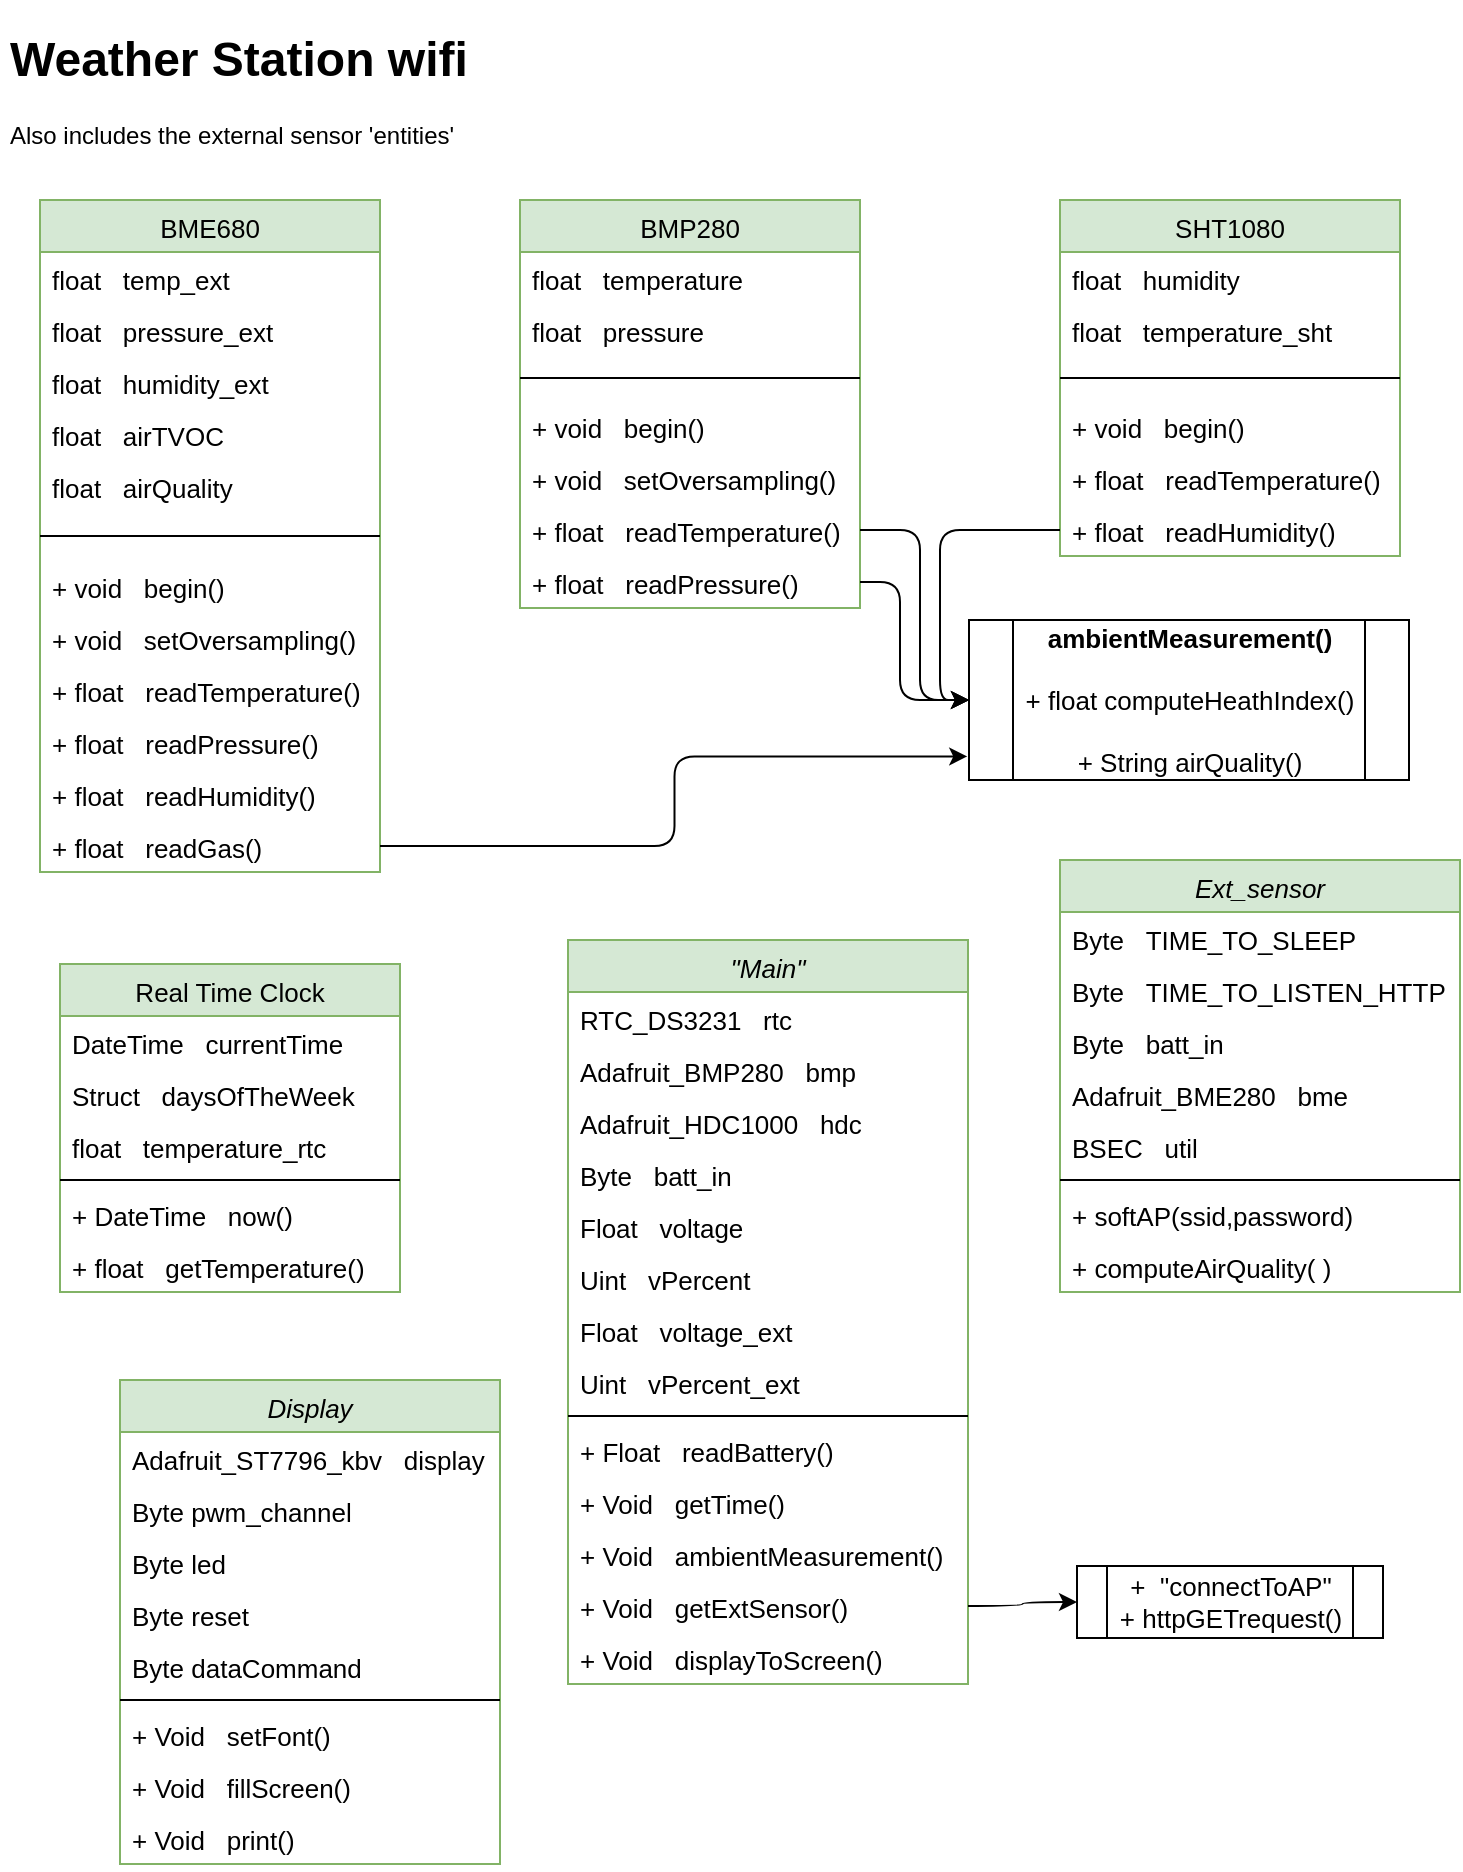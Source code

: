 <mxfile version="12.2.4" pages="1"><diagram id="C5RBs43oDa-KdzZeNtuy" name="Page-1"><mxGraphModel dx="1082" dy="744" grid="1" gridSize="10" guides="1" tooltips="1" connect="1" arrows="1" fold="1" page="1" pageScale="1" pageWidth="827" pageHeight="1169" math="0" shadow="0"><root><mxCell id="WIyWlLk6GJQsqaUBKTNV-0"/><mxCell id="WIyWlLk6GJQsqaUBKTNV-1" parent="WIyWlLk6GJQsqaUBKTNV-0"/><mxCell id="zkfFHV4jXpPFQw0GAbJ--0" value="Display" style="swimlane;fontStyle=2;align=center;verticalAlign=top;childLayout=stackLayout;horizontal=1;startSize=26;horizontalStack=0;resizeParent=1;resizeLast=0;collapsible=1;marginBottom=0;rounded=0;shadow=0;strokeWidth=1;fillColor=#d5e8d4;strokeColor=#82b366;fontSize=13;" parent="WIyWlLk6GJQsqaUBKTNV-1" vertex="1"><mxGeometry x="70" y="690" width="190" height="242" as="geometry"><mxRectangle x="60" y="60" width="160" height="26" as="alternateBounds"/></mxGeometry></mxCell><mxCell id="32" value="Adafruit_ST7796_kbv   display" style="text;align=left;verticalAlign=top;spacingLeft=4;spacingRight=4;overflow=hidden;rotatable=0;points=[[0,0.5],[1,0.5]];portConstraint=eastwest;rounded=0;shadow=0;html=0;fontSize=13;" parent="zkfFHV4jXpPFQw0GAbJ--0" vertex="1"><mxGeometry y="26" width="190" height="26" as="geometry"/></mxCell><mxCell id="28" value="Byte pwm_channel" style="text;align=left;verticalAlign=top;spacingLeft=4;spacingRight=4;overflow=hidden;rotatable=0;points=[[0,0.5],[1,0.5]];portConstraint=eastwest;rounded=0;shadow=0;html=0;fontSize=13;" parent="zkfFHV4jXpPFQw0GAbJ--0" vertex="1"><mxGeometry y="52" width="190" height="26" as="geometry"/></mxCell><mxCell id="29" value="Byte led" style="text;align=left;verticalAlign=top;spacingLeft=4;spacingRight=4;overflow=hidden;rotatable=0;points=[[0,0.5],[1,0.5]];portConstraint=eastwest;rounded=0;shadow=0;html=0;fontSize=13;" parent="zkfFHV4jXpPFQw0GAbJ--0" vertex="1"><mxGeometry y="78" width="190" height="26" as="geometry"/></mxCell><mxCell id="30" value="Byte reset" style="text;align=left;verticalAlign=top;spacingLeft=4;spacingRight=4;overflow=hidden;rotatable=0;points=[[0,0.5],[1,0.5]];portConstraint=eastwest;rounded=0;shadow=0;html=0;fontSize=13;" parent="zkfFHV4jXpPFQw0GAbJ--0" vertex="1"><mxGeometry y="104" width="190" height="26" as="geometry"/></mxCell><mxCell id="31" value="Byte dataCommand" style="text;align=left;verticalAlign=top;spacingLeft=4;spacingRight=4;overflow=hidden;rotatable=0;points=[[0,0.5],[1,0.5]];portConstraint=eastwest;rounded=0;shadow=0;html=0;fontSize=13;" parent="zkfFHV4jXpPFQw0GAbJ--0" vertex="1"><mxGeometry y="130" width="190" height="26" as="geometry"/></mxCell><mxCell id="zkfFHV4jXpPFQw0GAbJ--4" value="" style="line;html=1;strokeWidth=1;align=left;verticalAlign=middle;spacingTop=-1;spacingLeft=3;spacingRight=3;rotatable=0;labelPosition=right;points=[];portConstraint=eastwest;fontSize=13;" parent="zkfFHV4jXpPFQw0GAbJ--0" vertex="1"><mxGeometry y="156" width="190" height="8" as="geometry"/></mxCell><mxCell id="34" value="+ Void   setFont()" style="text;align=left;verticalAlign=top;spacingLeft=4;spacingRight=4;overflow=hidden;rotatable=0;points=[[0,0.5],[1,0.5]];portConstraint=eastwest;fontSize=13;" parent="zkfFHV4jXpPFQw0GAbJ--0" vertex="1"><mxGeometry y="164" width="190" height="26" as="geometry"/></mxCell><mxCell id="35" value="+ Void   fillScreen()" style="text;align=left;verticalAlign=top;spacingLeft=4;spacingRight=4;overflow=hidden;rotatable=0;points=[[0,0.5],[1,0.5]];portConstraint=eastwest;fontSize=13;" parent="zkfFHV4jXpPFQw0GAbJ--0" vertex="1"><mxGeometry y="190" width="190" height="26" as="geometry"/></mxCell><mxCell id="36" value="+ Void   print()" style="text;align=left;verticalAlign=top;spacingLeft=4;spacingRight=4;overflow=hidden;rotatable=0;points=[[0,0.5],[1,0.5]];portConstraint=eastwest;fontSize=13;" parent="zkfFHV4jXpPFQw0GAbJ--0" vertex="1"><mxGeometry y="216" width="190" height="26" as="geometry"/></mxCell><mxCell id="zkfFHV4jXpPFQw0GAbJ--6" value="BME680" style="swimlane;fontStyle=0;align=center;verticalAlign=top;childLayout=stackLayout;horizontal=1;startSize=26;horizontalStack=0;resizeParent=1;resizeLast=0;collapsible=1;marginBottom=0;rounded=0;shadow=0;strokeWidth=1;fillColor=#d5e8d4;strokeColor=#82b366;fontSize=13;" parent="WIyWlLk6GJQsqaUBKTNV-1" vertex="1"><mxGeometry x="30" y="100" width="170" height="336" as="geometry"><mxRectangle x="130" y="380" width="160" height="26" as="alternateBounds"/></mxGeometry></mxCell><mxCell id="zkfFHV4jXpPFQw0GAbJ--7" value="float   temp_ext" style="text;align=left;verticalAlign=top;spacingLeft=4;spacingRight=4;overflow=hidden;rotatable=0;points=[[0,0.5],[1,0.5]];portConstraint=eastwest;fontSize=13;" parent="zkfFHV4jXpPFQw0GAbJ--6" vertex="1"><mxGeometry y="26" width="170" height="26" as="geometry"/></mxCell><mxCell id="zkfFHV4jXpPFQw0GAbJ--8" value="float   pressure_ext" style="text;align=left;verticalAlign=top;spacingLeft=4;spacingRight=4;overflow=hidden;rotatable=0;points=[[0,0.5],[1,0.5]];portConstraint=eastwest;rounded=0;shadow=0;html=0;fontSize=13;" parent="zkfFHV4jXpPFQw0GAbJ--6" vertex="1"><mxGeometry y="52" width="170" height="26" as="geometry"/></mxCell><mxCell id="Sr494tiRLspC6Nv-mG3k-3" value="float   humidity_ext" style="text;align=left;verticalAlign=top;spacingLeft=4;spacingRight=4;overflow=hidden;rotatable=0;points=[[0,0.5],[1,0.5]];portConstraint=eastwest;rounded=0;shadow=0;html=0;fontSize=13;" parent="zkfFHV4jXpPFQw0GAbJ--6" vertex="1"><mxGeometry y="78" width="170" height="26" as="geometry"/></mxCell><mxCell id="Sr494tiRLspC6Nv-mG3k-1" value="float   airTVOC" style="text;align=left;verticalAlign=top;spacingLeft=4;spacingRight=4;overflow=hidden;rotatable=0;points=[[0,0.5],[1,0.5]];portConstraint=eastwest;fontSize=13;" parent="zkfFHV4jXpPFQw0GAbJ--6" vertex="1"><mxGeometry y="104" width="170" height="26" as="geometry"/></mxCell><mxCell id="Sr494tiRLspC6Nv-mG3k-2" value="float   airQuality" style="text;align=left;verticalAlign=top;spacingLeft=4;spacingRight=4;overflow=hidden;rotatable=0;points=[[0,0.5],[1,0.5]];portConstraint=eastwest;rounded=0;shadow=0;html=0;fontSize=13;" parent="zkfFHV4jXpPFQw0GAbJ--6" vertex="1"><mxGeometry y="130" width="170" height="26" as="geometry"/></mxCell><mxCell id="zkfFHV4jXpPFQw0GAbJ--9" value="" style="line;html=1;strokeWidth=1;align=left;verticalAlign=middle;spacingTop=-1;spacingLeft=3;spacingRight=3;rotatable=0;labelPosition=right;points=[];portConstraint=eastwest;fontSize=13;" parent="zkfFHV4jXpPFQw0GAbJ--6" vertex="1"><mxGeometry y="156" width="170" height="24" as="geometry"/></mxCell><mxCell id="Sr494tiRLspC6Nv-mG3k-6" value="+ void   begin()" style="text;align=left;verticalAlign=top;spacingLeft=4;spacingRight=4;overflow=hidden;rotatable=0;points=[[0,0.5],[1,0.5]];portConstraint=eastwest;fontSize=13;" parent="zkfFHV4jXpPFQw0GAbJ--6" vertex="1"><mxGeometry y="180" width="170" height="26" as="geometry"/></mxCell><mxCell id="Sr494tiRLspC6Nv-mG3k-9" value="+ void   setOversampling()" style="text;align=left;verticalAlign=top;spacingLeft=4;spacingRight=4;overflow=hidden;rotatable=0;points=[[0,0.5],[1,0.5]];portConstraint=eastwest;fontSize=13;" parent="zkfFHV4jXpPFQw0GAbJ--6" vertex="1"><mxGeometry y="206" width="170" height="26" as="geometry"/></mxCell><mxCell id="zkfFHV4jXpPFQw0GAbJ--11" value="+ float   readTemperature()" style="text;align=left;verticalAlign=top;spacingLeft=4;spacingRight=4;overflow=hidden;rotatable=0;points=[[0,0.5],[1,0.5]];portConstraint=eastwest;fontSize=13;" parent="zkfFHV4jXpPFQw0GAbJ--6" vertex="1"><mxGeometry y="232" width="170" height="26" as="geometry"/></mxCell><mxCell id="Sr494tiRLspC6Nv-mG3k-7" value="+ float   readPressure()" style="text;align=left;verticalAlign=top;spacingLeft=4;spacingRight=4;overflow=hidden;rotatable=0;points=[[0,0.5],[1,0.5]];portConstraint=eastwest;fontSize=13;" parent="zkfFHV4jXpPFQw0GAbJ--6" vertex="1"><mxGeometry y="258" width="170" height="26" as="geometry"/></mxCell><mxCell id="Sr494tiRLspC6Nv-mG3k-5" value="+ float   readHumidity()" style="text;align=left;verticalAlign=top;spacingLeft=4;spacingRight=4;overflow=hidden;rotatable=0;points=[[0,0.5],[1,0.5]];portConstraint=eastwest;fontSize=13;" parent="zkfFHV4jXpPFQw0GAbJ--6" vertex="1"><mxGeometry y="284" width="170" height="26" as="geometry"/></mxCell><mxCell id="Sr494tiRLspC6Nv-mG3k-8" value="+ float   readGas()" style="text;align=left;verticalAlign=top;spacingLeft=4;spacingRight=4;overflow=hidden;rotatable=0;points=[[0,0.5],[1,0.5]];portConstraint=eastwest;fontSize=13;" parent="zkfFHV4jXpPFQw0GAbJ--6" vertex="1"><mxGeometry y="310" width="170" height="26" as="geometry"/></mxCell><mxCell id="zkfFHV4jXpPFQw0GAbJ--13" value="BMP280" style="swimlane;fontStyle=0;align=center;verticalAlign=top;childLayout=stackLayout;horizontal=1;startSize=26;horizontalStack=0;resizeParent=1;resizeLast=0;collapsible=1;marginBottom=0;rounded=0;shadow=0;strokeWidth=1;fillColor=#d5e8d4;strokeColor=#82b366;fontSize=13;" parent="WIyWlLk6GJQsqaUBKTNV-1" vertex="1"><mxGeometry x="270" y="100" width="170" height="204" as="geometry"><mxRectangle x="340" y="380" width="170" height="26" as="alternateBounds"/></mxGeometry></mxCell><mxCell id="Sr494tiRLspC6Nv-mG3k-14" value="float   temperature" style="text;align=left;verticalAlign=top;spacingLeft=4;spacingRight=4;overflow=hidden;rotatable=0;points=[[0,0.5],[1,0.5]];portConstraint=eastwest;fontSize=13;" parent="zkfFHV4jXpPFQw0GAbJ--13" vertex="1"><mxGeometry y="26" width="170" height="26" as="geometry"/></mxCell><mxCell id="Sr494tiRLspC6Nv-mG3k-15" value="float   pressure" style="text;align=left;verticalAlign=top;spacingLeft=4;spacingRight=4;overflow=hidden;rotatable=0;points=[[0,0.5],[1,0.5]];portConstraint=eastwest;rounded=0;shadow=0;html=0;fontSize=13;" parent="zkfFHV4jXpPFQw0GAbJ--13" vertex="1"><mxGeometry y="52" width="170" height="26" as="geometry"/></mxCell><mxCell id="zkfFHV4jXpPFQw0GAbJ--15" value="" style="line;html=1;strokeWidth=1;align=left;verticalAlign=middle;spacingTop=-1;spacingLeft=3;spacingRight=3;rotatable=0;labelPosition=right;points=[];portConstraint=eastwest;fontSize=13;" parent="zkfFHV4jXpPFQw0GAbJ--13" vertex="1"><mxGeometry y="78" width="170" height="22" as="geometry"/></mxCell><mxCell id="Sr494tiRLspC6Nv-mG3k-19" value="+ void   begin()" style="text;align=left;verticalAlign=top;spacingLeft=4;spacingRight=4;overflow=hidden;rotatable=0;points=[[0,0.5],[1,0.5]];portConstraint=eastwest;fontSize=13;" parent="zkfFHV4jXpPFQw0GAbJ--13" vertex="1"><mxGeometry y="100" width="170" height="26" as="geometry"/></mxCell><mxCell id="Sr494tiRLspC6Nv-mG3k-21" value="+ void   setOversampling()" style="text;align=left;verticalAlign=top;spacingLeft=4;spacingRight=4;overflow=hidden;rotatable=0;points=[[0,0.5],[1,0.5]];portConstraint=eastwest;fontSize=13;" parent="zkfFHV4jXpPFQw0GAbJ--13" vertex="1"><mxGeometry y="126" width="170" height="26" as="geometry"/></mxCell><mxCell id="Sr494tiRLspC6Nv-mG3k-22" value="+ float   readTemperature()" style="text;align=left;verticalAlign=top;spacingLeft=4;spacingRight=4;overflow=hidden;rotatable=0;points=[[0,0.5],[1,0.5]];portConstraint=eastwest;fontSize=13;" parent="zkfFHV4jXpPFQw0GAbJ--13" vertex="1"><mxGeometry y="152" width="170" height="26" as="geometry"/></mxCell><mxCell id="Sr494tiRLspC6Nv-mG3k-23" value="+ float   readPressure()" style="text;align=left;verticalAlign=top;spacingLeft=4;spacingRight=4;overflow=hidden;rotatable=0;points=[[0,0.5],[1,0.5]];portConstraint=eastwest;fontSize=13;" parent="zkfFHV4jXpPFQw0GAbJ--13" vertex="1"><mxGeometry y="178" width="170" height="26" as="geometry"/></mxCell><mxCell id="zkfFHV4jXpPFQw0GAbJ--17" value="Real Time Clock" style="swimlane;fontStyle=0;align=center;verticalAlign=top;childLayout=stackLayout;horizontal=1;startSize=26;horizontalStack=0;resizeParent=1;resizeLast=0;collapsible=1;marginBottom=0;rounded=0;shadow=0;strokeWidth=1;fillColor=#d5e8d4;strokeColor=#82b366;fontSize=13;" parent="WIyWlLk6GJQsqaUBKTNV-1" vertex="1"><mxGeometry x="40" y="482" width="170" height="164" as="geometry"><mxRectangle x="550" y="140" width="160" height="26" as="alternateBounds"/></mxGeometry></mxCell><mxCell id="zkfFHV4jXpPFQw0GAbJ--18" value="DateTime   currentTime" style="text;align=left;verticalAlign=top;spacingLeft=4;spacingRight=4;overflow=hidden;rotatable=0;points=[[0,0.5],[1,0.5]];portConstraint=eastwest;fontSize=13;" parent="zkfFHV4jXpPFQw0GAbJ--17" vertex="1"><mxGeometry y="26" width="170" height="26" as="geometry"/></mxCell><mxCell id="zkfFHV4jXpPFQw0GAbJ--19" value="Struct   daysOfTheWeek" style="text;align=left;verticalAlign=top;spacingLeft=4;spacingRight=4;overflow=hidden;rotatable=0;points=[[0,0.5],[1,0.5]];portConstraint=eastwest;rounded=0;shadow=0;html=0;fontSize=13;" parent="zkfFHV4jXpPFQw0GAbJ--17" vertex="1"><mxGeometry y="52" width="170" height="26" as="geometry"/></mxCell><mxCell id="Sr494tiRLspC6Nv-mG3k-26" value="float   temperature_rtc" style="text;align=left;verticalAlign=top;spacingLeft=4;spacingRight=4;overflow=hidden;rotatable=0;points=[[0,0.5],[1,0.5]];portConstraint=eastwest;fontSize=13;" parent="zkfFHV4jXpPFQw0GAbJ--17" vertex="1"><mxGeometry y="78" width="170" height="26" as="geometry"/></mxCell><mxCell id="zkfFHV4jXpPFQw0GAbJ--23" value="" style="line;html=1;strokeWidth=1;align=left;verticalAlign=middle;spacingTop=-1;spacingLeft=3;spacingRight=3;rotatable=0;labelPosition=right;points=[];portConstraint=eastwest;fontSize=13;" parent="zkfFHV4jXpPFQw0GAbJ--17" vertex="1"><mxGeometry y="104" width="170" height="8" as="geometry"/></mxCell><mxCell id="zkfFHV4jXpPFQw0GAbJ--24" value="+ DateTime   now()" style="text;align=left;verticalAlign=top;spacingLeft=4;spacingRight=4;overflow=hidden;rotatable=0;points=[[0,0.5],[1,0.5]];portConstraint=eastwest;fontSize=13;" parent="zkfFHV4jXpPFQw0GAbJ--17" vertex="1"><mxGeometry y="112" width="170" height="26" as="geometry"/></mxCell><mxCell id="Sr494tiRLspC6Nv-mG3k-4" value="+ float   getTemperature()" style="text;align=left;verticalAlign=top;spacingLeft=4;spacingRight=4;overflow=hidden;rotatable=0;points=[[0,0.5],[1,0.5]];portConstraint=eastwest;fontSize=13;" parent="zkfFHV4jXpPFQw0GAbJ--17" vertex="1"><mxGeometry y="138" width="170" height="26" as="geometry"/></mxCell><mxCell id="Sr494tiRLspC6Nv-mG3k-10" value="SHT1080" style="swimlane;fontStyle=0;align=center;verticalAlign=top;childLayout=stackLayout;horizontal=1;startSize=26;horizontalStack=0;resizeParent=1;resizeLast=0;collapsible=1;marginBottom=0;rounded=0;shadow=0;strokeWidth=1;fillColor=#d5e8d4;strokeColor=#82b366;fontSize=13;" parent="WIyWlLk6GJQsqaUBKTNV-1" vertex="1"><mxGeometry x="540" y="100" width="170" height="178" as="geometry"><mxRectangle x="340" y="380" width="170" height="26" as="alternateBounds"/></mxGeometry></mxCell><mxCell id="Sr494tiRLspC6Nv-mG3k-17" value="float   humidity&#10;" style="text;align=left;verticalAlign=top;spacingLeft=4;spacingRight=4;overflow=hidden;rotatable=0;points=[[0,0.5],[1,0.5]];portConstraint=eastwest;rounded=0;shadow=0;html=0;fontSize=13;" parent="Sr494tiRLspC6Nv-mG3k-10" vertex="1"><mxGeometry y="26" width="170" height="26" as="geometry"/></mxCell><mxCell id="Sr494tiRLspC6Nv-mG3k-16" value="float   temperature_sht" style="text;align=left;verticalAlign=top;spacingLeft=4;spacingRight=4;overflow=hidden;rotatable=0;points=[[0,0.5],[1,0.5]];portConstraint=eastwest;fontSize=13;" parent="Sr494tiRLspC6Nv-mG3k-10" vertex="1"><mxGeometry y="52" width="170" height="26" as="geometry"/></mxCell><mxCell id="Sr494tiRLspC6Nv-mG3k-12" value="" style="line;html=1;strokeWidth=1;align=left;verticalAlign=middle;spacingTop=-1;spacingLeft=3;spacingRight=3;rotatable=0;labelPosition=right;points=[];portConstraint=eastwest;fontSize=13;" parent="Sr494tiRLspC6Nv-mG3k-10" vertex="1"><mxGeometry y="78" width="170" height="22" as="geometry"/></mxCell><mxCell id="Sr494tiRLspC6Nv-mG3k-20" value="+ void   begin()" style="text;align=left;verticalAlign=top;spacingLeft=4;spacingRight=4;overflow=hidden;rotatable=0;points=[[0,0.5],[1,0.5]];portConstraint=eastwest;fontSize=13;" parent="Sr494tiRLspC6Nv-mG3k-10" vertex="1"><mxGeometry y="100" width="170" height="26" as="geometry"/></mxCell><mxCell id="Sr494tiRLspC6Nv-mG3k-25" value="+ float   readTemperature()" style="text;align=left;verticalAlign=top;spacingLeft=4;spacingRight=4;overflow=hidden;rotatable=0;points=[[0,0.5],[1,0.5]];portConstraint=eastwest;fontSize=13;" parent="Sr494tiRLspC6Nv-mG3k-10" vertex="1"><mxGeometry y="126" width="170" height="26" as="geometry"/></mxCell><mxCell id="Sr494tiRLspC6Nv-mG3k-24" value="+ float   readHumidity()" style="text;align=left;verticalAlign=top;spacingLeft=4;spacingRight=4;overflow=hidden;rotatable=0;points=[[0,0.5],[1,0.5]];portConstraint=eastwest;fontSize=13;" parent="Sr494tiRLspC6Nv-mG3k-10" vertex="1"><mxGeometry y="152" width="170" height="26" as="geometry"/></mxCell><mxCell id="Sr494tiRLspC6Nv-mG3k-27" value="&lt;b style=&quot;font-size: 13px;&quot;&gt;ambientMeasurement()&lt;/b&gt;&lt;br style=&quot;font-size: 13px;&quot;&gt;&lt;br style=&quot;font-size: 13px;&quot;&gt;+ float computeHeathIndex()&lt;br style=&quot;font-size: 13px;&quot;&gt;&lt;br style=&quot;font-size: 13px;&quot;&gt;+ String airQuality()" style="shape=process;whiteSpace=wrap;html=1;backgroundOutline=1;rounded=0;fontSize=13;" parent="WIyWlLk6GJQsqaUBKTNV-1" vertex="1"><mxGeometry x="494.5" y="310" width="220" height="80" as="geometry"/></mxCell><mxCell id="Sr494tiRLspC6Nv-mG3k-31" value="&lt;h1&gt;Weather Station wifi&lt;/h1&gt;&lt;p&gt;&lt;font style=&quot;font-size: 12px&quot;&gt;Also includes the external sensor 'entities'&lt;/font&gt;&lt;/p&gt;" style="text;html=1;strokeColor=none;fillColor=none;spacing=5;spacingTop=-20;whiteSpace=wrap;overflow=hidden;rounded=0;" parent="WIyWlLk6GJQsqaUBKTNV-1" vertex="1"><mxGeometry x="10" y="10" width="280" height="70" as="geometry"/></mxCell><mxCell id="Sr494tiRLspC6Nv-mG3k-33" style="rounded=1;orthogonalLoop=1;jettySize=auto;html=1;exitX=1;exitY=0.5;exitDx=0;exitDy=0;edgeStyle=orthogonalEdgeStyle;entryX=-0.004;entryY=0.853;entryDx=0;entryDy=0;entryPerimeter=0;fontSize=13;" parent="WIyWlLk6GJQsqaUBKTNV-1" source="Sr494tiRLspC6Nv-mG3k-8" target="Sr494tiRLspC6Nv-mG3k-27" edge="1"><mxGeometry relative="1" as="geometry"><mxPoint x="240" y="400" as="sourcePoint"/><mxPoint x="470" y="423" as="targetPoint"/></mxGeometry></mxCell><mxCell id="Sr494tiRLspC6Nv-mG3k-35" style="edgeStyle=orthogonalEdgeStyle;rounded=1;orthogonalLoop=1;jettySize=auto;html=1;exitX=1;exitY=0.5;exitDx=0;exitDy=0;entryX=0;entryY=0.5;entryDx=0;entryDy=0;fontSize=13;" parent="WIyWlLk6GJQsqaUBKTNV-1" source="Sr494tiRLspC6Nv-mG3k-22" target="Sr494tiRLspC6Nv-mG3k-27" edge="1"><mxGeometry relative="1" as="geometry"><Array as="points"><mxPoint x="470" y="265"/><mxPoint x="470" y="350"/></Array></mxGeometry></mxCell><mxCell id="Sr494tiRLspC6Nv-mG3k-36" style="edgeStyle=orthogonalEdgeStyle;rounded=1;orthogonalLoop=1;jettySize=auto;html=1;exitX=1;exitY=0.5;exitDx=0;exitDy=0;entryX=0;entryY=0.5;entryDx=0;entryDy=0;fontSize=13;" parent="WIyWlLk6GJQsqaUBKTNV-1" source="Sr494tiRLspC6Nv-mG3k-23" target="Sr494tiRLspC6Nv-mG3k-27" edge="1"><mxGeometry relative="1" as="geometry"><Array as="points"><mxPoint x="460" y="291"/><mxPoint x="460" y="350"/></Array></mxGeometry></mxCell><mxCell id="Sr494tiRLspC6Nv-mG3k-39" style="edgeStyle=orthogonalEdgeStyle;rounded=1;orthogonalLoop=1;jettySize=auto;html=1;exitX=0;exitY=0.5;exitDx=0;exitDy=0;entryX=0;entryY=0.5;entryDx=0;entryDy=0;fontSize=13;" parent="WIyWlLk6GJQsqaUBKTNV-1" source="Sr494tiRLspC6Nv-mG3k-24" target="Sr494tiRLspC6Nv-mG3k-27" edge="1"><mxGeometry relative="1" as="geometry"><Array as="points"><mxPoint x="480" y="265"/><mxPoint x="480" y="350"/></Array></mxGeometry></mxCell><mxCell id="0" value="&quot;Main&quot;" style="swimlane;fontStyle=2;align=center;verticalAlign=top;childLayout=stackLayout;horizontal=1;startSize=26;horizontalStack=0;resizeParent=1;resizeLast=0;collapsible=1;marginBottom=0;rounded=0;shadow=0;strokeWidth=1;fillColor=#d5e8d4;strokeColor=#82b366;fontSize=13;" parent="WIyWlLk6GJQsqaUBKTNV-1" vertex="1"><mxGeometry x="294" y="470" width="200" height="372" as="geometry"><mxRectangle x="60" y="60" width="160" height="26" as="alternateBounds"/></mxGeometry></mxCell><mxCell id="1" value="RTC_DS3231   rtc" style="text;align=left;verticalAlign=top;spacingLeft=4;spacingRight=4;overflow=hidden;rotatable=0;points=[[0,0.5],[1,0.5]];portConstraint=eastwest;rounded=0;shadow=0;html=0;fontSize=13;" parent="0" vertex="1"><mxGeometry y="26" width="200" height="26" as="geometry"/></mxCell><mxCell id="4" value="Adafruit_BMP280   bmp" style="text;align=left;verticalAlign=top;spacingLeft=4;spacingRight=4;overflow=hidden;rotatable=0;points=[[0,0.5],[1,0.5]];portConstraint=eastwest;rounded=0;shadow=0;html=0;fontSize=13;" parent="0" vertex="1"><mxGeometry y="52" width="200" height="26" as="geometry"/></mxCell><mxCell id="6" value="Adafruit_HDC1000   hdc" style="text;align=left;verticalAlign=top;spacingLeft=4;spacingRight=4;overflow=hidden;rotatable=0;points=[[0,0.5],[1,0.5]];portConstraint=eastwest;rounded=0;shadow=0;html=0;fontSize=13;" parent="0" vertex="1"><mxGeometry y="78" width="200" height="26" as="geometry"/></mxCell><mxCell id="7" value="Byte   batt_in" style="text;align=left;verticalAlign=top;spacingLeft=4;spacingRight=4;overflow=hidden;rotatable=0;points=[[0,0.5],[1,0.5]];portConstraint=eastwest;rounded=0;shadow=0;html=0;fontSize=13;" parent="0" vertex="1"><mxGeometry y="104" width="200" height="26" as="geometry"/></mxCell><mxCell id="8" value="Float   voltage" style="text;align=left;verticalAlign=top;spacingLeft=4;spacingRight=4;overflow=hidden;rotatable=0;points=[[0,0.5],[1,0.5]];portConstraint=eastwest;rounded=0;shadow=0;html=0;fontSize=13;" parent="0" vertex="1"><mxGeometry y="130" width="200" height="26" as="geometry"/></mxCell><mxCell id="9" value="Uint   vPercent" style="text;align=left;verticalAlign=top;spacingLeft=4;spacingRight=4;overflow=hidden;rotatable=0;points=[[0,0.5],[1,0.5]];portConstraint=eastwest;rounded=0;shadow=0;html=0;fontSize=13;" parent="0" vertex="1"><mxGeometry y="156" width="200" height="26" as="geometry"/></mxCell><mxCell id="10" value="Float   voltage_ext" style="text;align=left;verticalAlign=top;spacingLeft=4;spacingRight=4;overflow=hidden;rotatable=0;points=[[0,0.5],[1,0.5]];portConstraint=eastwest;rounded=0;shadow=0;html=0;fontSize=13;" parent="0" vertex="1"><mxGeometry y="182" width="200" height="26" as="geometry"/></mxCell><mxCell id="11" value="Uint   vPercent_ext" style="text;align=left;verticalAlign=top;spacingLeft=4;spacingRight=4;overflow=hidden;rotatable=0;points=[[0,0.5],[1,0.5]];portConstraint=eastwest;rounded=0;shadow=0;html=0;fontSize=13;" parent="0" vertex="1"><mxGeometry y="208" width="200" height="26" as="geometry"/></mxCell><mxCell id="2" value="" style="line;html=1;strokeWidth=1;align=left;verticalAlign=middle;spacingTop=-1;spacingLeft=3;spacingRight=3;rotatable=0;labelPosition=right;points=[];portConstraint=eastwest;fontSize=13;" parent="0" vertex="1"><mxGeometry y="234" width="200" height="8" as="geometry"/></mxCell><mxCell id="3" value="+ Float   readBattery()" style="text;align=left;verticalAlign=top;spacingLeft=4;spacingRight=4;overflow=hidden;rotatable=0;points=[[0,0.5],[1,0.5]];portConstraint=eastwest;fontSize=13;" parent="0" vertex="1"><mxGeometry y="242" width="200" height="26" as="geometry"/></mxCell><mxCell id="52" value="+ Void   getTime()" style="text;align=left;verticalAlign=top;spacingLeft=4;spacingRight=4;overflow=hidden;rotatable=0;points=[[0,0.5],[1,0.5]];portConstraint=eastwest;fontSize=13;" parent="0" vertex="1"><mxGeometry y="268" width="200" height="26" as="geometry"/></mxCell><mxCell id="53" value="+ Void   ambientMeasurement()" style="text;align=left;verticalAlign=top;spacingLeft=4;spacingRight=4;overflow=hidden;rotatable=0;points=[[0,0.5],[1,0.5]];portConstraint=eastwest;fontSize=13;" parent="0" vertex="1"><mxGeometry y="294" width="200" height="26" as="geometry"/></mxCell><mxCell id="23" value="+ Void   getExtSensor()" style="text;align=left;verticalAlign=top;spacingLeft=4;spacingRight=4;overflow=hidden;rotatable=0;points=[[0,0.5],[1,0.5]];portConstraint=eastwest;fontSize=13;" parent="0" vertex="1"><mxGeometry y="320" width="200" height="26" as="geometry"/></mxCell><mxCell id="51" value="+ Void   displayToScreen()" style="text;align=left;verticalAlign=top;spacingLeft=4;spacingRight=4;overflow=hidden;rotatable=0;points=[[0,0.5],[1,0.5]];portConstraint=eastwest;fontSize=13;" parent="0" vertex="1"><mxGeometry y="346" width="200" height="26" as="geometry"/></mxCell><mxCell id="12" value="Ext_sensor" style="swimlane;fontStyle=2;align=center;verticalAlign=top;childLayout=stackLayout;horizontal=1;startSize=26;horizontalStack=0;resizeParent=1;resizeLast=0;collapsible=1;marginBottom=0;rounded=0;shadow=0;strokeWidth=1;fillColor=#d5e8d4;strokeColor=#82b366;fontSize=13;" parent="WIyWlLk6GJQsqaUBKTNV-1" vertex="1"><mxGeometry x="540" y="430" width="200" height="216" as="geometry"><mxRectangle x="60" y="60" width="160" height="26" as="alternateBounds"/></mxGeometry></mxCell><mxCell id="18" value="Byte   TIME_TO_SLEEP" style="text;align=left;verticalAlign=top;spacingLeft=4;spacingRight=4;overflow=hidden;rotatable=0;points=[[0,0.5],[1,0.5]];portConstraint=eastwest;rounded=0;shadow=0;html=0;fontSize=13;" parent="12" vertex="1"><mxGeometry y="26" width="200" height="26" as="geometry"/></mxCell><mxCell id="38" value="Byte   TIME_TO_LISTEN_HTTP" style="text;align=left;verticalAlign=top;spacingLeft=4;spacingRight=4;overflow=hidden;rotatable=0;points=[[0,0.5],[1,0.5]];portConstraint=eastwest;rounded=0;shadow=0;html=0;fontSize=13;" parent="12" vertex="1"><mxGeometry y="52" width="200" height="26" as="geometry"/></mxCell><mxCell id="37" value="Byte   batt_in" style="text;align=left;verticalAlign=top;spacingLeft=4;spacingRight=4;overflow=hidden;rotatable=0;points=[[0,0.5],[1,0.5]];portConstraint=eastwest;rounded=0;shadow=0;html=0;fontSize=13;" parent="12" vertex="1"><mxGeometry y="78" width="200" height="26" as="geometry"/></mxCell><mxCell id="20" value="Adafruit_BME280   bme" style="text;align=left;verticalAlign=top;spacingLeft=4;spacingRight=4;overflow=hidden;rotatable=0;points=[[0,0.5],[1,0.5]];portConstraint=eastwest;rounded=0;shadow=0;html=0;fontSize=13;" parent="12" vertex="1"><mxGeometry y="104" width="200" height="26" as="geometry"/></mxCell><mxCell id="47" value="BSEC   util" style="text;align=left;verticalAlign=top;spacingLeft=4;spacingRight=4;overflow=hidden;rotatable=0;points=[[0,0.5],[1,0.5]];portConstraint=eastwest;rounded=0;shadow=0;html=0;fontSize=13;" parent="12" vertex="1"><mxGeometry y="130" width="200" height="26" as="geometry"/></mxCell><mxCell id="14" value="" style="line;html=1;strokeWidth=1;align=left;verticalAlign=middle;spacingTop=-1;spacingLeft=3;spacingRight=3;rotatable=0;labelPosition=right;points=[];portConstraint=eastwest;fontSize=13;" parent="12" vertex="1"><mxGeometry y="156" width="200" height="8" as="geometry"/></mxCell><mxCell id="49" value="+ softAP(ssid,password)" style="text;align=left;verticalAlign=top;spacingLeft=4;spacingRight=4;overflow=hidden;rotatable=0;points=[[0,0.5],[1,0.5]];portConstraint=eastwest;rounded=0;shadow=0;html=0;fontSize=13;" parent="12" vertex="1"><mxGeometry y="164" width="200" height="26" as="geometry"/></mxCell><mxCell id="50" value="+ computeAirQuality( )" style="text;align=left;verticalAlign=top;spacingLeft=4;spacingRight=4;overflow=hidden;rotatable=0;points=[[0,0.5],[1,0.5]];portConstraint=eastwest;rounded=0;shadow=0;html=0;fontSize=13;" parent="12" vertex="1"><mxGeometry y="190" width="200" height="26" as="geometry"/></mxCell><mxCell id="25" value="+&amp;nbsp; &quot;connectToAP&quot;&lt;br&gt;+ httpGETrequest()" style="shape=process;whiteSpace=wrap;html=1;backgroundOutline=1;fontSize=13;" parent="WIyWlLk6GJQsqaUBKTNV-1" vertex="1"><mxGeometry x="548.5" y="783" width="153" height="36" as="geometry"/></mxCell><mxCell id="26" style="edgeStyle=orthogonalEdgeStyle;orthogonalLoop=1;jettySize=auto;html=1;exitX=1;exitY=0.5;exitDx=0;exitDy=0;entryX=0;entryY=0.5;entryDx=0;entryDy=0;fontSize=13;comic=0;jumpStyle=arc;curved=1;" parent="WIyWlLk6GJQsqaUBKTNV-1" source="23" target="25" edge="1"><mxGeometry relative="1" as="geometry"/></mxCell></root></mxGraphModel></diagram></mxfile>